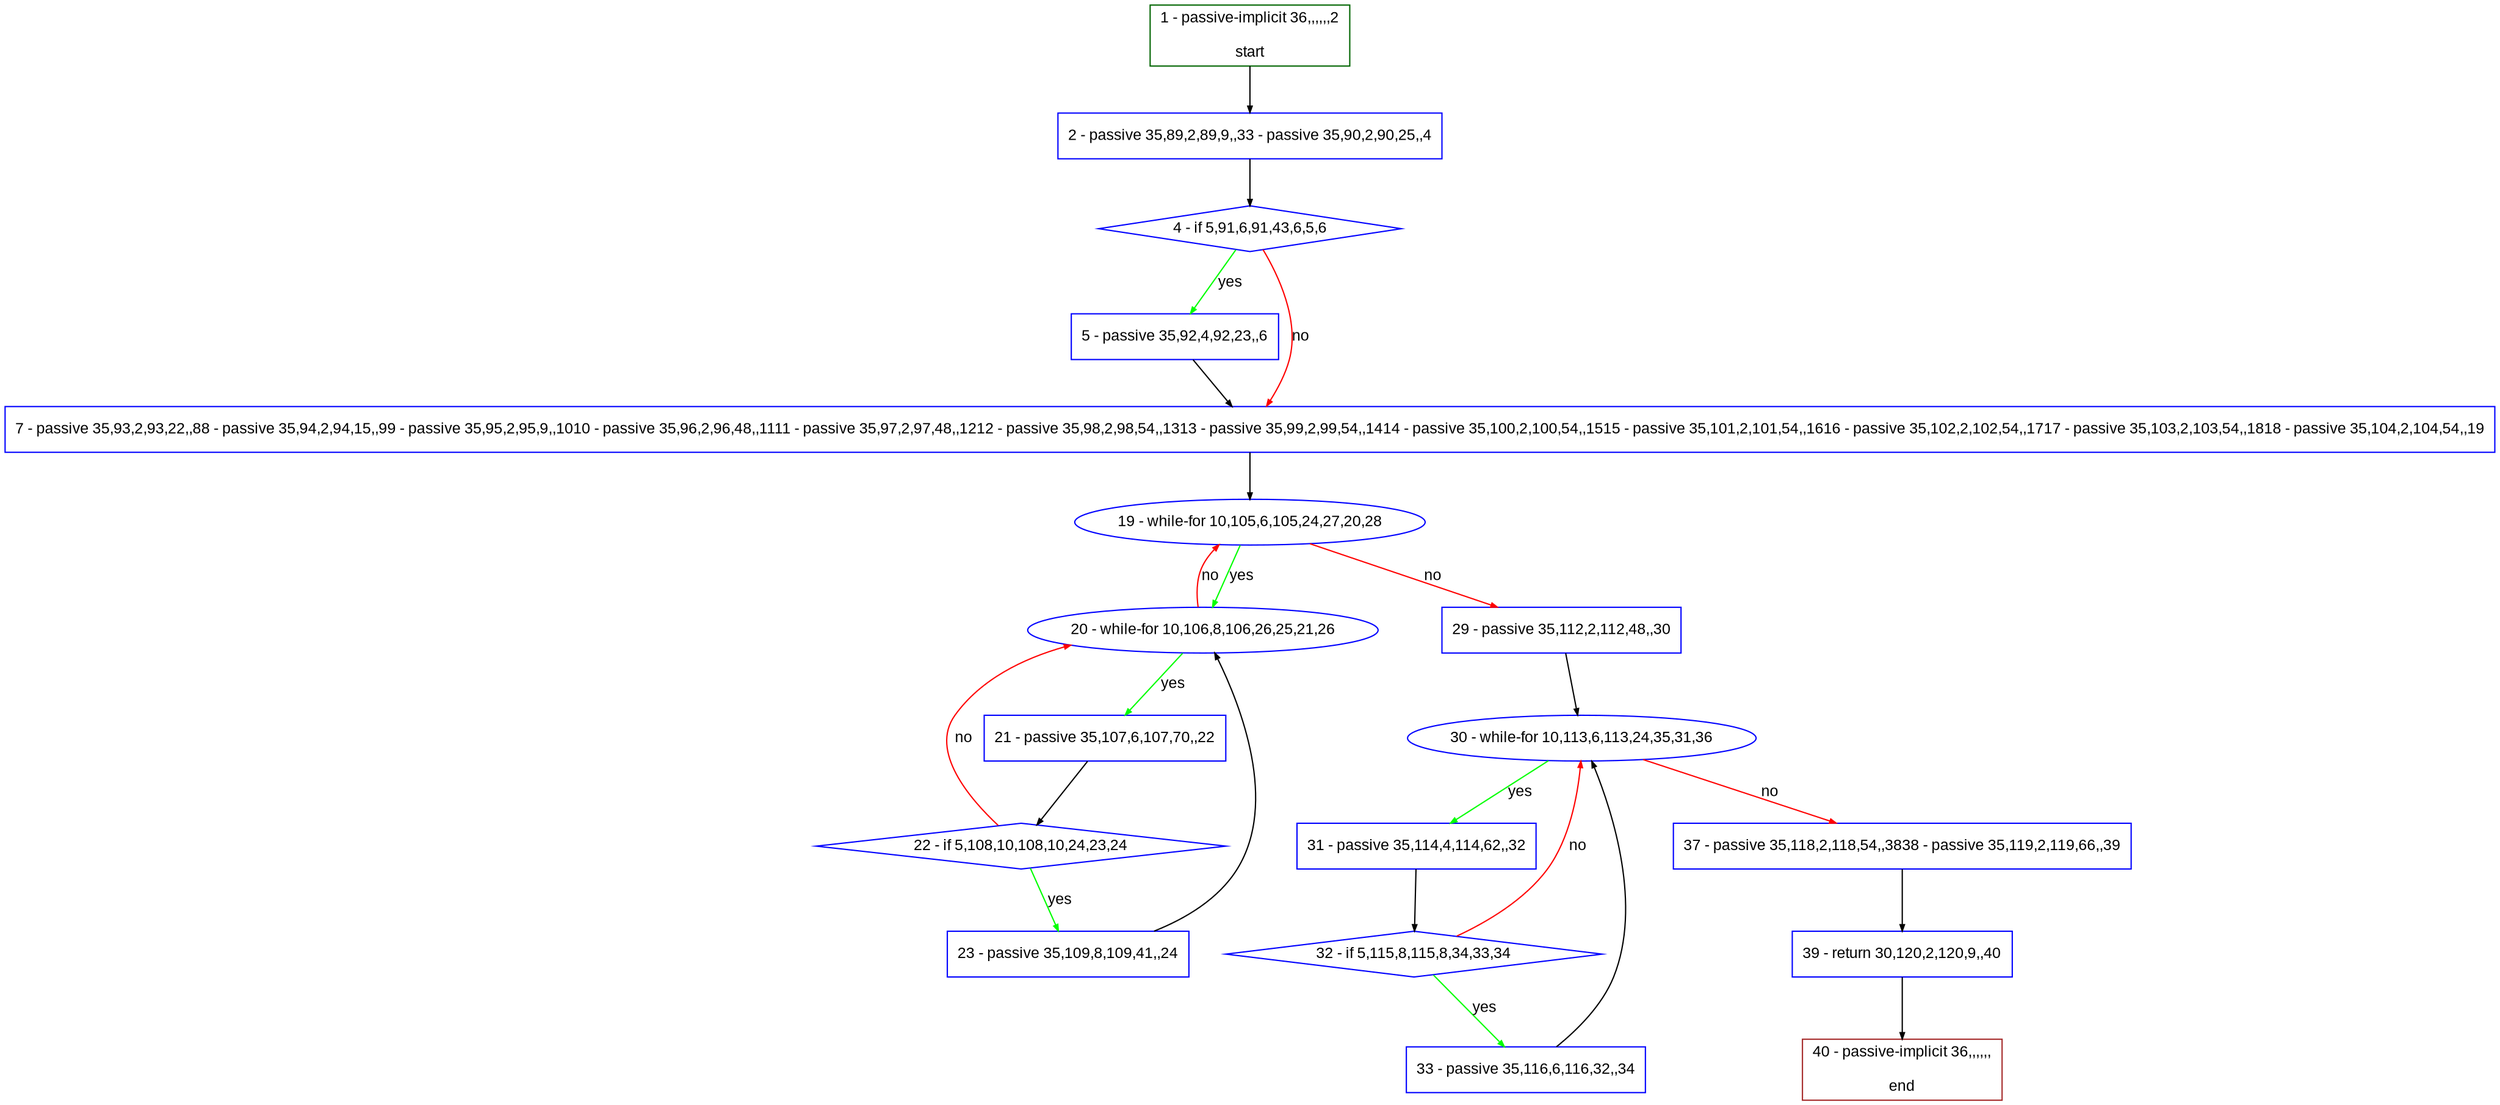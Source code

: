 digraph "" {
  graph [pack="true", label="", fontsize="12", packmode="clust", fontname="Arial", fillcolor="#FFFFCC", bgcolor="white", style="rounded,filled", compound="true"];
  node [node_initialized="no", label="", color="grey", fontsize="12", fillcolor="white", fontname="Arial", style="filled", shape="rectangle", compound="true", fixedsize="false"];
  edge [fontcolor="black", arrowhead="normal", arrowtail="none", arrowsize="0.5", ltail="", label="", color="black", fontsize="12", lhead="", fontname="Arial", dir="forward", compound="true"];
  __N1 [label="2 - passive 35,89,2,89,9,,33 - passive 35,90,2,90,25,,4", color="#0000ff", fillcolor="#ffffff", style="filled", shape="box"];
  __N2 [label="1 - passive-implicit 36,,,,,,2\n\nstart", color="#006400", fillcolor="#ffffff", style="filled", shape="box"];
  __N3 [label="4 - if 5,91,6,91,43,6,5,6", color="#0000ff", fillcolor="#ffffff", style="filled", shape="diamond"];
  __N4 [label="5 - passive 35,92,4,92,23,,6", color="#0000ff", fillcolor="#ffffff", style="filled", shape="box"];
  __N5 [label="7 - passive 35,93,2,93,22,,88 - passive 35,94,2,94,15,,99 - passive 35,95,2,95,9,,1010 - passive 35,96,2,96,48,,1111 - passive 35,97,2,97,48,,1212 - passive 35,98,2,98,54,,1313 - passive 35,99,2,99,54,,1414 - passive 35,100,2,100,54,,1515 - passive 35,101,2,101,54,,1616 - passive 35,102,2,102,54,,1717 - passive 35,103,2,103,54,,1818 - passive 35,104,2,104,54,,19", color="#0000ff", fillcolor="#ffffff", style="filled", shape="box"];
  __N6 [label="19 - while-for 10,105,6,105,24,27,20,28", color="#0000ff", fillcolor="#ffffff", style="filled", shape="oval"];
  __N7 [label="20 - while-for 10,106,8,106,26,25,21,26", color="#0000ff", fillcolor="#ffffff", style="filled", shape="oval"];
  __N8 [label="29 - passive 35,112,2,112,48,,30", color="#0000ff", fillcolor="#ffffff", style="filled", shape="box"];
  __N9 [label="21 - passive 35,107,6,107,70,,22", color="#0000ff", fillcolor="#ffffff", style="filled", shape="box"];
  __N10 [label="22 - if 5,108,10,108,10,24,23,24", color="#0000ff", fillcolor="#ffffff", style="filled", shape="diamond"];
  __N11 [label="23 - passive 35,109,8,109,41,,24", color="#0000ff", fillcolor="#ffffff", style="filled", shape="box"];
  __N12 [label="30 - while-for 10,113,6,113,24,35,31,36", color="#0000ff", fillcolor="#ffffff", style="filled", shape="oval"];
  __N13 [label="31 - passive 35,114,4,114,62,,32", color="#0000ff", fillcolor="#ffffff", style="filled", shape="box"];
  __N14 [label="37 - passive 35,118,2,118,54,,3838 - passive 35,119,2,119,66,,39", color="#0000ff", fillcolor="#ffffff", style="filled", shape="box"];
  __N15 [label="32 - if 5,115,8,115,8,34,33,34", color="#0000ff", fillcolor="#ffffff", style="filled", shape="diamond"];
  __N16 [label="33 - passive 35,116,6,116,32,,34", color="#0000ff", fillcolor="#ffffff", style="filled", shape="box"];
  __N17 [label="39 - return 30,120,2,120,9,,40", color="#0000ff", fillcolor="#ffffff", style="filled", shape="box"];
  __N18 [label="40 - passive-implicit 36,,,,,,\n\nend", color="#a52a2a", fillcolor="#ffffff", style="filled", shape="box"];
  __N2 -> __N1 [arrowhead="normal", arrowtail="none", color="#000000", label="", dir="forward"];
  __N1 -> __N3 [arrowhead="normal", arrowtail="none", color="#000000", label="", dir="forward"];
  __N3 -> __N4 [arrowhead="normal", arrowtail="none", color="#00ff00", label="yes", dir="forward"];
  __N3 -> __N5 [arrowhead="normal", arrowtail="none", color="#ff0000", label="no", dir="forward"];
  __N4 -> __N5 [arrowhead="normal", arrowtail="none", color="#000000", label="", dir="forward"];
  __N5 -> __N6 [arrowhead="normal", arrowtail="none", color="#000000", label="", dir="forward"];
  __N6 -> __N7 [arrowhead="normal", arrowtail="none", color="#00ff00", label="yes", dir="forward"];
  __N7 -> __N6 [arrowhead="normal", arrowtail="none", color="#ff0000", label="no", dir="forward"];
  __N6 -> __N8 [arrowhead="normal", arrowtail="none", color="#ff0000", label="no", dir="forward"];
  __N7 -> __N9 [arrowhead="normal", arrowtail="none", color="#00ff00", label="yes", dir="forward"];
  __N9 -> __N10 [arrowhead="normal", arrowtail="none", color="#000000", label="", dir="forward"];
  __N10 -> __N7 [arrowhead="normal", arrowtail="none", color="#ff0000", label="no", dir="forward"];
  __N10 -> __N11 [arrowhead="normal", arrowtail="none", color="#00ff00", label="yes", dir="forward"];
  __N11 -> __N7 [arrowhead="normal", arrowtail="none", color="#000000", label="", dir="forward"];
  __N8 -> __N12 [arrowhead="normal", arrowtail="none", color="#000000", label="", dir="forward"];
  __N12 -> __N13 [arrowhead="normal", arrowtail="none", color="#00ff00", label="yes", dir="forward"];
  __N12 -> __N14 [arrowhead="normal", arrowtail="none", color="#ff0000", label="no", dir="forward"];
  __N13 -> __N15 [arrowhead="normal", arrowtail="none", color="#000000", label="", dir="forward"];
  __N15 -> __N12 [arrowhead="normal", arrowtail="none", color="#ff0000", label="no", dir="forward"];
  __N15 -> __N16 [arrowhead="normal", arrowtail="none", color="#00ff00", label="yes", dir="forward"];
  __N16 -> __N12 [arrowhead="normal", arrowtail="none", color="#000000", label="", dir="forward"];
  __N14 -> __N17 [arrowhead="normal", arrowtail="none", color="#000000", label="", dir="forward"];
  __N17 -> __N18 [arrowhead="normal", arrowtail="none", color="#000000", label="", dir="forward"];
}
